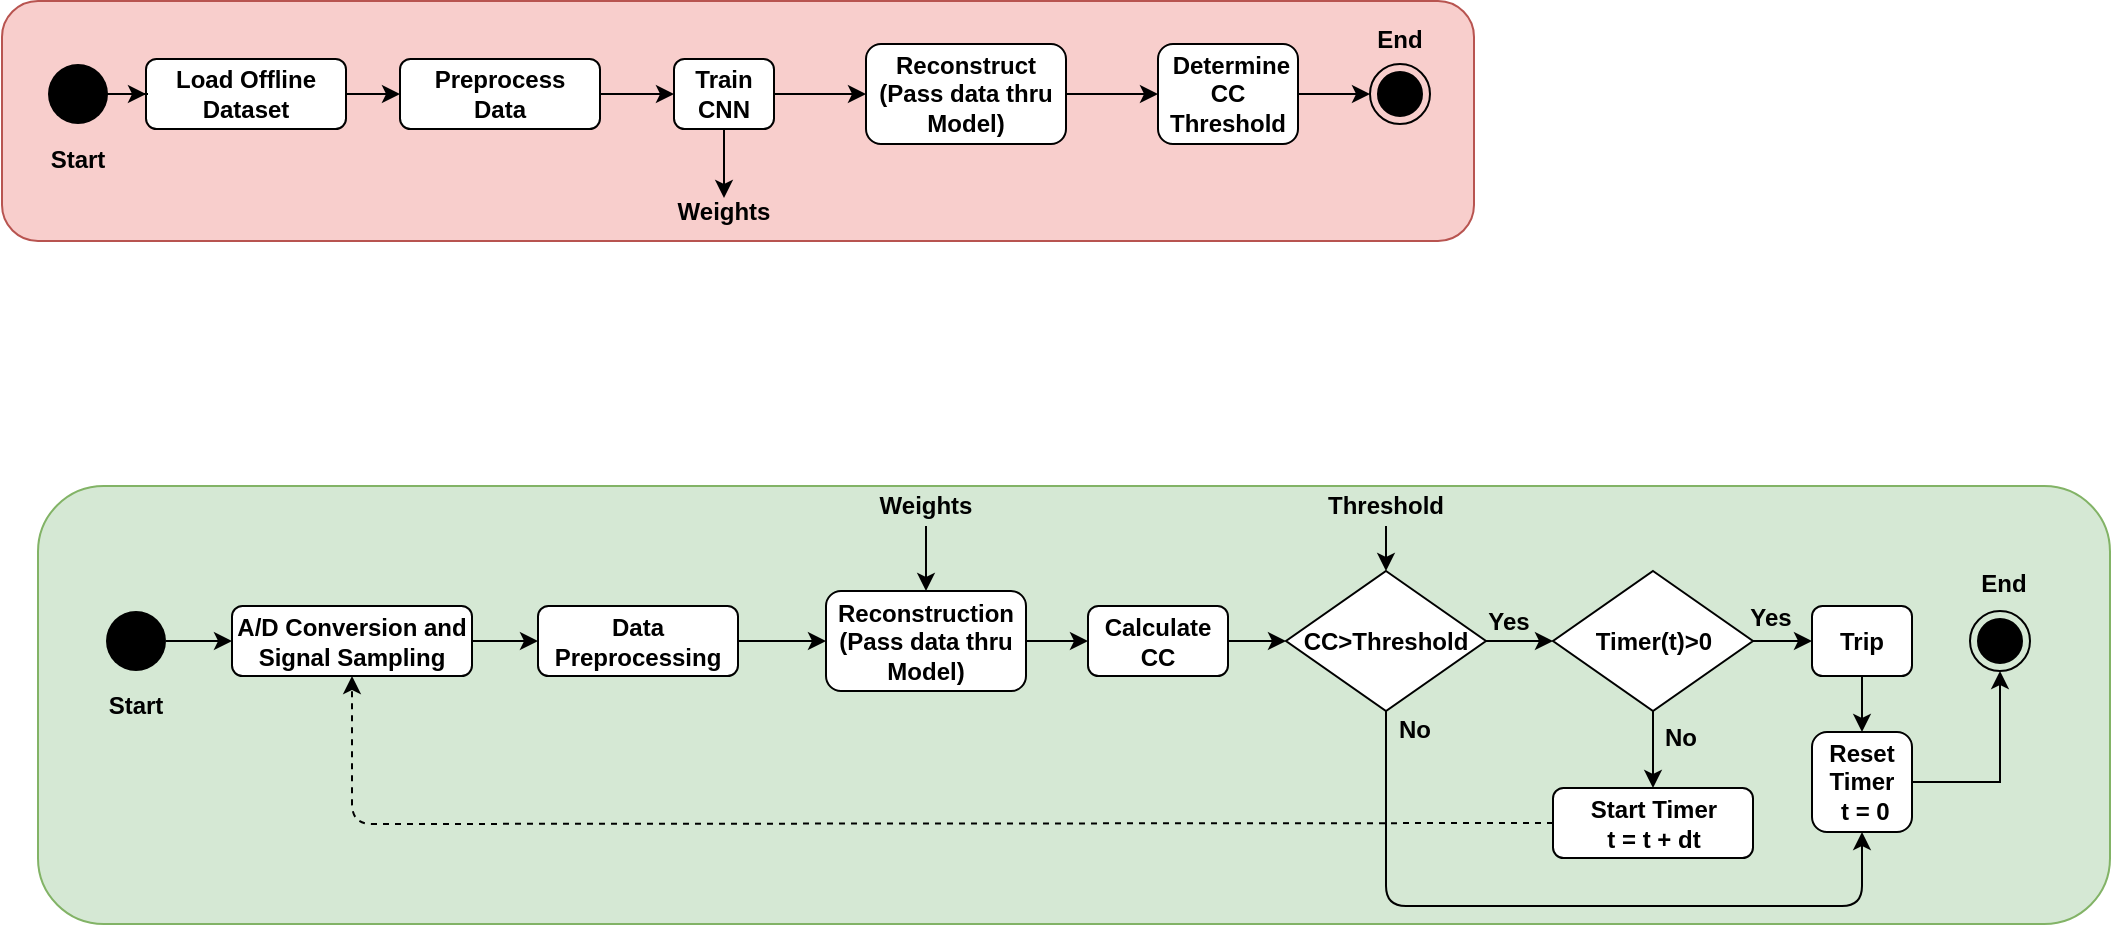<mxfile version="14.9.6" type="device"><diagram id="TvxMUw1MxpUgkN1fWvp-" name="Page-1"><mxGraphModel dx="1502" dy="544" grid="0" gridSize="10" guides="1" tooltips="1" connect="1" arrows="1" fold="1" page="0" pageScale="1" pageWidth="827" pageHeight="1169" math="0" shadow="0"><root><mxCell id="0"/><mxCell id="1" parent="0"/><mxCell id="c0IqlpdedMKaA-WVJXhL-58" value="" style="rounded=1;whiteSpace=wrap;html=1;fillColor=#d5e8d4;strokeColor=#82b366;" parent="1" vertex="1"><mxGeometry x="-33" y="388" width="1036" height="219" as="geometry"/></mxCell><mxCell id="c0IqlpdedMKaA-WVJXhL-57" value="" style="rounded=1;whiteSpace=wrap;html=1;fillColor=#f8cecc;strokeColor=#b85450;" parent="1" vertex="1"><mxGeometry x="-51" y="145.5" width="736" height="120" as="geometry"/></mxCell><mxCell id="0uMosq24G1SUPvD1bDhF-6" value="" style="edgeStyle=orthogonalEdgeStyle;rounded=0;orthogonalLoop=1;jettySize=auto;html=1;" parent="1" source="c0IqlpdedMKaA-WVJXhL-1" target="c0IqlpdedMKaA-WVJXhL-2" edge="1"><mxGeometry relative="1" as="geometry"/></mxCell><mxCell id="c0IqlpdedMKaA-WVJXhL-1" value="&lt;b&gt;Load Offline&lt;/b&gt;&lt;div&gt;&lt;b&gt;Dataset&lt;/b&gt;&lt;/div&gt;" style="rounded=1;whiteSpace=wrap;html=1;" parent="1" vertex="1"><mxGeometry x="21" y="174.5" width="100" height="35" as="geometry"/></mxCell><mxCell id="c0IqlpdedMKaA-WVJXhL-5" value="" style="edgeStyle=orthogonalEdgeStyle;rounded=0;orthogonalLoop=1;jettySize=auto;html=1;" parent="1" source="c0IqlpdedMKaA-WVJXhL-2" target="c0IqlpdedMKaA-WVJXhL-8" edge="1"><mxGeometry relative="1" as="geometry"><mxPoint x="288" y="189.5" as="targetPoint"/></mxGeometry></mxCell><mxCell id="c0IqlpdedMKaA-WVJXhL-2" value="&lt;div&gt;&lt;b&gt;Preprocess&lt;/b&gt;&lt;/div&gt;&lt;div&gt;&lt;b&gt;Data&lt;br&gt;&lt;/b&gt;&lt;/div&gt;" style="rounded=1;whiteSpace=wrap;html=1;" parent="1" vertex="1"><mxGeometry x="148" y="174.5" width="100" height="35" as="geometry"/></mxCell><mxCell id="c0IqlpdedMKaA-WVJXhL-10" value="" style="edgeStyle=orthogonalEdgeStyle;rounded=0;orthogonalLoop=1;jettySize=auto;html=1;" parent="1" source="c0IqlpdedMKaA-WVJXhL-8" target="c0IqlpdedMKaA-WVJXhL-9" edge="1"><mxGeometry relative="1" as="geometry"/></mxCell><mxCell id="0uMosq24G1SUPvD1bDhF-10" value="" style="edgeStyle=orthogonalEdgeStyle;rounded=0;orthogonalLoop=1;jettySize=auto;html=1;" parent="1" source="c0IqlpdedMKaA-WVJXhL-8" edge="1"><mxGeometry relative="1" as="geometry"><mxPoint x="310" y="244" as="targetPoint"/></mxGeometry></mxCell><mxCell id="c0IqlpdedMKaA-WVJXhL-8" value="&lt;b&gt;Train&lt;/b&gt; &lt;b&gt;CNN&lt;/b&gt;" style="rounded=1;whiteSpace=wrap;html=1;" parent="1" vertex="1"><mxGeometry x="285" y="174.5" width="50" height="35" as="geometry"/></mxCell><mxCell id="0uMosq24G1SUPvD1bDhF-7" value="" style="edgeStyle=orthogonalEdgeStyle;rounded=0;orthogonalLoop=1;jettySize=auto;html=1;" parent="1" source="c0IqlpdedMKaA-WVJXhL-9" target="c0IqlpdedMKaA-WVJXhL-13" edge="1"><mxGeometry relative="1" as="geometry"/></mxCell><mxCell id="c0IqlpdedMKaA-WVJXhL-9" value="&lt;div&gt;&lt;b&gt;Reconstruct&lt;br&gt;&lt;/b&gt;&lt;/div&gt;&lt;div&gt;&lt;b&gt;(Pass data thru&lt;/b&gt;&lt;/div&gt;&lt;div&gt;&lt;b&gt;Model)&lt;br&gt;&lt;/b&gt;&lt;/div&gt;" style="whiteSpace=wrap;html=1;rounded=1;" parent="1" vertex="1"><mxGeometry x="381" y="167" width="100" height="50" as="geometry"/></mxCell><mxCell id="0uMosq24G1SUPvD1bDhF-35" value="" style="edgeStyle=orthogonalEdgeStyle;rounded=0;orthogonalLoop=1;jettySize=auto;html=1;" parent="1" source="c0IqlpdedMKaA-WVJXhL-13" target="0uMosq24G1SUPvD1bDhF-34" edge="1"><mxGeometry relative="1" as="geometry"/></mxCell><mxCell id="c0IqlpdedMKaA-WVJXhL-13" value="&lt;div&gt;&lt;b&gt;&amp;nbsp;Determine&lt;br&gt;&lt;/b&gt;&lt;/div&gt;&lt;div&gt;&lt;b&gt;CC Threshold&lt;br&gt;&lt;/b&gt;&lt;/div&gt;" style="rounded=1;whiteSpace=wrap;html=1;" parent="1" vertex="1"><mxGeometry x="527" y="167" width="70" height="50" as="geometry"/></mxCell><mxCell id="c0IqlpdedMKaA-WVJXhL-27" value="" style="edgeStyle=orthogonalEdgeStyle;rounded=0;orthogonalLoop=1;jettySize=auto;html=1;" parent="1" source="c0IqlpdedMKaA-WVJXhL-24" target="c0IqlpdedMKaA-WVJXhL-26" edge="1"><mxGeometry relative="1" as="geometry"/></mxCell><mxCell id="c0IqlpdedMKaA-WVJXhL-24" value="&lt;div&gt;&lt;b&gt;A/D Conversion and&lt;/b&gt;&lt;/div&gt;&lt;div&gt;&lt;b&gt;Signal Sampling&lt;br&gt;&lt;/b&gt;&lt;/div&gt;" style="rounded=1;whiteSpace=wrap;html=1;" parent="1" vertex="1"><mxGeometry x="64" y="448" width="120" height="35" as="geometry"/></mxCell><mxCell id="0uMosq24G1SUPvD1bDhF-14" value="" style="edgeStyle=orthogonalEdgeStyle;rounded=0;orthogonalLoop=1;jettySize=auto;html=1;" parent="1" source="c0IqlpdedMKaA-WVJXhL-26" target="0uMosq24G1SUPvD1bDhF-13" edge="1"><mxGeometry relative="1" as="geometry"/></mxCell><mxCell id="c0IqlpdedMKaA-WVJXhL-26" value="&lt;div&gt;&lt;b&gt;Data&lt;/b&gt;&lt;/div&gt;&lt;div&gt;&lt;b&gt;Preprocessing&lt;br&gt;&lt;/b&gt;&lt;/div&gt;" style="whiteSpace=wrap;html=1;rounded=1;" parent="1" vertex="1"><mxGeometry x="217" y="448" width="100" height="35" as="geometry"/></mxCell><mxCell id="0uMosq24G1SUPvD1bDhF-17" value="" style="edgeStyle=orthogonalEdgeStyle;rounded=0;orthogonalLoop=1;jettySize=auto;html=1;entryX=0;entryY=0.5;entryDx=0;entryDy=0;" parent="1" source="c0IqlpdedMKaA-WVJXhL-33" target="c0IqlpdedMKaA-WVJXhL-35" edge="1"><mxGeometry relative="1" as="geometry"/></mxCell><mxCell id="c0IqlpdedMKaA-WVJXhL-33" value="&lt;div&gt;&lt;b&gt;Calculate&lt;/b&gt;&lt;/div&gt;&lt;div&gt;&lt;b&gt;CC&lt;br&gt;&lt;/b&gt;&lt;/div&gt;" style="rounded=1;whiteSpace=wrap;html=1;" parent="1" vertex="1"><mxGeometry x="492" y="448" width="70" height="35" as="geometry"/></mxCell><mxCell id="vj4jaQvVuPbsJz3Fo7Cp-2" value="" style="edgeStyle=orthogonalEdgeStyle;rounded=0;orthogonalLoop=1;jettySize=auto;html=1;" parent="1" source="c0IqlpdedMKaA-WVJXhL-35" target="c0IqlpdedMKaA-WVJXhL-40" edge="1"><mxGeometry relative="1" as="geometry"/></mxCell><mxCell id="c0IqlpdedMKaA-WVJXhL-35" value="&lt;b&gt;CC&amp;gt;Threshold&lt;/b&gt;" style="rhombus;whiteSpace=wrap;html=1;" parent="1" vertex="1"><mxGeometry x="591" y="430.5" width="100" height="70" as="geometry"/></mxCell><mxCell id="c0IqlpdedMKaA-WVJXhL-39" value="&lt;div&gt;&lt;b&gt;Start Timer&lt;/b&gt;&lt;/div&gt;&lt;div&gt;&lt;b&gt;t = t + dt&lt;br&gt;&lt;/b&gt;&lt;/div&gt;" style="rounded=1;whiteSpace=wrap;html=1;" parent="1" vertex="1"><mxGeometry x="724.5" y="539" width="100" height="35" as="geometry"/></mxCell><mxCell id="c0IqlpdedMKaA-WVJXhL-43" value="" style="edgeStyle=orthogonalEdgeStyle;rounded=0;orthogonalLoop=1;jettySize=auto;html=1;entryX=0;entryY=0.5;entryDx=0;entryDy=0;" parent="1" source="c0IqlpdedMKaA-WVJXhL-40" target="0uMosq24G1SUPvD1bDhF-39" edge="1"><mxGeometry relative="1" as="geometry"><mxPoint x="881" y="483" as="targetPoint"/></mxGeometry></mxCell><mxCell id="c0IqlpdedMKaA-WVJXhL-40" value="&lt;b&gt;Timer(t)&amp;gt;0&lt;/b&gt;" style="rhombus;whiteSpace=wrap;html=1;" parent="1" vertex="1"><mxGeometry x="724.5" y="430.5" width="100" height="70" as="geometry"/></mxCell><mxCell id="c0IqlpdedMKaA-WVJXhL-46" value="&lt;b&gt;Yes&lt;/b&gt;" style="text;html=1;align=center;verticalAlign=middle;resizable=0;points=[];autosize=1;strokeColor=none;" parent="1" vertex="1"><mxGeometry x="687" y="447" width="30" height="18" as="geometry"/></mxCell><mxCell id="c0IqlpdedMKaA-WVJXhL-47" value="Yes" style="text;html=1;align=center;verticalAlign=middle;resizable=0;points=[];autosize=1;strokeColor=none;fontStyle=1" parent="1" vertex="1"><mxGeometry x="818" y="445" width="30" height="18" as="geometry"/></mxCell><mxCell id="c0IqlpdedMKaA-WVJXhL-51" value="" style="endArrow=classic;html=1;exitX=0.5;exitY=1;exitDx=0;exitDy=0;entryX=0.5;entryY=1;entryDx=0;entryDy=0;" parent="1" source="c0IqlpdedMKaA-WVJXhL-35" target="vj4jaQvVuPbsJz3Fo7Cp-5" edge="1"><mxGeometry width="50" height="50" relative="1" as="geometry"><mxPoint x="256" y="612" as="sourcePoint"/><mxPoint x="205" y="577.5" as="targetPoint"/><Array as="points"><mxPoint x="641" y="598"/><mxPoint x="879" y="598"/></Array></mxGeometry></mxCell><mxCell id="c0IqlpdedMKaA-WVJXhL-52" value="&lt;b&gt;No&lt;/b&gt;" style="text;html=1;align=center;verticalAlign=middle;resizable=0;points=[];autosize=1;strokeColor=none;" parent="1" vertex="1"><mxGeometry x="642" y="500.5" width="25" height="18" as="geometry"/></mxCell><mxCell id="c0IqlpdedMKaA-WVJXhL-55" value="&lt;b&gt;No&lt;/b&gt;" style="text;html=1;align=center;verticalAlign=middle;resizable=0;points=[];autosize=1;strokeColor=none;" parent="1" vertex="1"><mxGeometry x="775" y="505" width="25" height="18" as="geometry"/></mxCell><mxCell id="0uMosq24G1SUPvD1bDhF-3" value="" style="edgeStyle=orthogonalEdgeStyle;rounded=0;orthogonalLoop=1;jettySize=auto;html=1;" parent="1" source="0uMosq24G1SUPvD1bDhF-2" target="c0IqlpdedMKaA-WVJXhL-1" edge="1"><mxGeometry relative="1" as="geometry"/></mxCell><mxCell id="0uMosq24G1SUPvD1bDhF-2" value="" style="ellipse;fillColor=#000000;strokeColor=none;" parent="1" vertex="1"><mxGeometry x="-28" y="177" width="30" height="30" as="geometry"/></mxCell><mxCell id="0uMosq24G1SUPvD1bDhF-12" value="" style="edgeStyle=orthogonalEdgeStyle;rounded=0;orthogonalLoop=1;jettySize=auto;html=1;" parent="1" source="0uMosq24G1SUPvD1bDhF-11" target="c0IqlpdedMKaA-WVJXhL-24" edge="1"><mxGeometry relative="1" as="geometry"/></mxCell><mxCell id="0uMosq24G1SUPvD1bDhF-11" value="" style="ellipse;fillColor=#000000;strokeColor=none;" parent="1" vertex="1"><mxGeometry x="1" y="450.5" width="30" height="30" as="geometry"/></mxCell><mxCell id="0uMosq24G1SUPvD1bDhF-15" value="" style="edgeStyle=orthogonalEdgeStyle;rounded=0;orthogonalLoop=1;jettySize=auto;html=1;" parent="1" source="0uMosq24G1SUPvD1bDhF-13" target="c0IqlpdedMKaA-WVJXhL-33" edge="1"><mxGeometry relative="1" as="geometry"/></mxCell><mxCell id="0uMosq24G1SUPvD1bDhF-13" value="&lt;div&gt;&lt;b&gt;Reconstruction&lt;br&gt;&lt;/b&gt;&lt;/div&gt;&lt;div&gt;&lt;b&gt;(Pass data thru&lt;/b&gt;&lt;/div&gt;&lt;div&gt;&lt;b&gt;Model)&lt;br&gt;&lt;/b&gt;&lt;/div&gt;" style="whiteSpace=wrap;html=1;rounded=1;" parent="1" vertex="1"><mxGeometry x="361" y="440.5" width="100" height="50" as="geometry"/></mxCell><mxCell id="0uMosq24G1SUPvD1bDhF-24" value="" style="edgeStyle=orthogonalEdgeStyle;rounded=0;orthogonalLoop=1;jettySize=auto;html=1;" parent="1" source="0uMosq24G1SUPvD1bDhF-23" target="0uMosq24G1SUPvD1bDhF-13" edge="1"><mxGeometry relative="1" as="geometry"/></mxCell><mxCell id="0uMosq24G1SUPvD1bDhF-23" value="&lt;b&gt;Weights&lt;/b&gt;" style="text;html=1;strokeColor=none;fillColor=none;align=center;verticalAlign=middle;whiteSpace=wrap;rounded=0;" parent="1" vertex="1"><mxGeometry x="391" y="388" width="40" height="20" as="geometry"/></mxCell><mxCell id="0uMosq24G1SUPvD1bDhF-28" value="" style="edgeStyle=orthogonalEdgeStyle;rounded=0;orthogonalLoop=1;jettySize=auto;html=1;entryX=0.5;entryY=0;entryDx=0;entryDy=0;" parent="1" source="0uMosq24G1SUPvD1bDhF-25" target="c0IqlpdedMKaA-WVJXhL-35" edge="1"><mxGeometry relative="1" as="geometry"><mxPoint x="639" y="437" as="targetPoint"/></mxGeometry></mxCell><mxCell id="0uMosq24G1SUPvD1bDhF-25" value="&lt;b&gt;Threshold&lt;/b&gt;" style="text;html=1;strokeColor=none;fillColor=none;align=center;verticalAlign=middle;whiteSpace=wrap;rounded=0;" parent="1" vertex="1"><mxGeometry x="621" y="388" width="40" height="20" as="geometry"/></mxCell><mxCell id="0uMosq24G1SUPvD1bDhF-33" value="" style="ellipse;html=1;shape=endState;fillColor=#000000;strokeColor=#000000;" parent="1" vertex="1"><mxGeometry x="933" y="450.5" width="30" height="30" as="geometry"/></mxCell><mxCell id="0uMosq24G1SUPvD1bDhF-34" value="" style="ellipse;html=1;shape=endState;fillColor=#000000;strokeColor=#000000;" parent="1" vertex="1"><mxGeometry x="633" y="177" width="30" height="30" as="geometry"/></mxCell><mxCell id="vj4jaQvVuPbsJz3Fo7Cp-10" value="" style="edgeStyle=orthogonalEdgeStyle;rounded=0;orthogonalLoop=1;jettySize=auto;html=1;" parent="1" source="0uMosq24G1SUPvD1bDhF-39" target="vj4jaQvVuPbsJz3Fo7Cp-5" edge="1"><mxGeometry relative="1" as="geometry"/></mxCell><mxCell id="0uMosq24G1SUPvD1bDhF-39" value="&lt;b&gt;Trip&lt;/b&gt;" style="rounded=1;whiteSpace=wrap;html=1;" parent="1" vertex="1"><mxGeometry x="854" y="448" width="50" height="35" as="geometry"/></mxCell><mxCell id="0uMosq24G1SUPvD1bDhF-42" value="" style="edgeStyle=orthogonalEdgeStyle;rounded=0;orthogonalLoop=1;jettySize=auto;html=1;entryX=0.5;entryY=0;entryDx=0;entryDy=0;exitX=0.5;exitY=1;exitDx=0;exitDy=0;" parent="1" source="c0IqlpdedMKaA-WVJXhL-40" target="c0IqlpdedMKaA-WVJXhL-39" edge="1"><mxGeometry relative="1" as="geometry"><mxPoint x="789" y="493" as="sourcePoint"/><mxPoint x="789" y="523" as="targetPoint"/></mxGeometry></mxCell><mxCell id="0uMosq24G1SUPvD1bDhF-45" value="&lt;b&gt;End&lt;/b&gt;" style="text;html=1;strokeColor=none;fillColor=none;align=center;verticalAlign=middle;whiteSpace=wrap;rounded=0;" parent="1" vertex="1"><mxGeometry x="930" y="427" width="40" height="20" as="geometry"/></mxCell><mxCell id="0uMosq24G1SUPvD1bDhF-46" value="&lt;b&gt;End&lt;/b&gt;" style="text;html=1;strokeColor=none;fillColor=none;align=center;verticalAlign=middle;whiteSpace=wrap;rounded=0;" parent="1" vertex="1"><mxGeometry x="628" y="154.5" width="40" height="20" as="geometry"/></mxCell><mxCell id="0uMosq24G1SUPvD1bDhF-48" value="&lt;b&gt;Start&lt;/b&gt;" style="text;html=1;strokeColor=none;fillColor=none;align=center;verticalAlign=middle;whiteSpace=wrap;rounded=0;" parent="1" vertex="1"><mxGeometry x="-4" y="488" width="40" height="20" as="geometry"/></mxCell><mxCell id="0uMosq24G1SUPvD1bDhF-49" value="&lt;b&gt;Start&lt;/b&gt;" style="text;html=1;strokeColor=none;fillColor=none;align=center;verticalAlign=middle;whiteSpace=wrap;rounded=0;" parent="1" vertex="1"><mxGeometry x="-33" y="215" width="40" height="20" as="geometry"/></mxCell><mxCell id="vj4jaQvVuPbsJz3Fo7Cp-1" value="&lt;b&gt;Weights&lt;/b&gt;" style="text;html=1;strokeColor=none;fillColor=none;align=center;verticalAlign=middle;whiteSpace=wrap;rounded=0;" parent="1" vertex="1"><mxGeometry x="290" y="241" width="40" height="20" as="geometry"/></mxCell><mxCell id="vj4jaQvVuPbsJz3Fo7Cp-6" value="" style="edgeStyle=orthogonalEdgeStyle;rounded=0;orthogonalLoop=1;jettySize=auto;html=1;entryX=0.5;entryY=1;entryDx=0;entryDy=0;" parent="1" source="vj4jaQvVuPbsJz3Fo7Cp-5" target="0uMosq24G1SUPvD1bDhF-33" edge="1"><mxGeometry relative="1" as="geometry"/></mxCell><mxCell id="vj4jaQvVuPbsJz3Fo7Cp-5" value="&lt;b&gt;Reset Timer&lt;br&gt;&amp;nbsp;t = 0&lt;br&gt;&lt;/b&gt;" style="rounded=1;whiteSpace=wrap;html=1;" parent="1" vertex="1"><mxGeometry x="854" y="511" width="50" height="50" as="geometry"/></mxCell><mxCell id="vj4jaQvVuPbsJz3Fo7Cp-8" value="" style="html=1;labelBackgroundColor=#ffffff;startArrow=none;startFill=0;startSize=6;endArrow=classic;endFill=1;endSize=6;jettySize=auto;orthogonalLoop=1;strokeWidth=1;dashed=1;fontSize=14;exitX=0;exitY=0.5;exitDx=0;exitDy=0;entryX=0.5;entryY=1;entryDx=0;entryDy=0;" parent="1" source="c0IqlpdedMKaA-WVJXhL-39" target="c0IqlpdedMKaA-WVJXhL-24" edge="1"><mxGeometry width="60" height="60" relative="1" as="geometry"><mxPoint x="290" y="657" as="sourcePoint"/><mxPoint x="350" y="597" as="targetPoint"/><Array as="points"><mxPoint x="124" y="557"/></Array></mxGeometry></mxCell></root></mxGraphModel></diagram></mxfile>